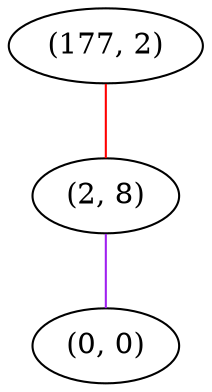 graph "" {
"(177, 2)";
"(2, 8)";
"(0, 0)";
"(177, 2)" -- "(2, 8)"  [color=red, key=0, weight=1];
"(2, 8)" -- "(0, 0)"  [color=purple, key=0, weight=4];
}
